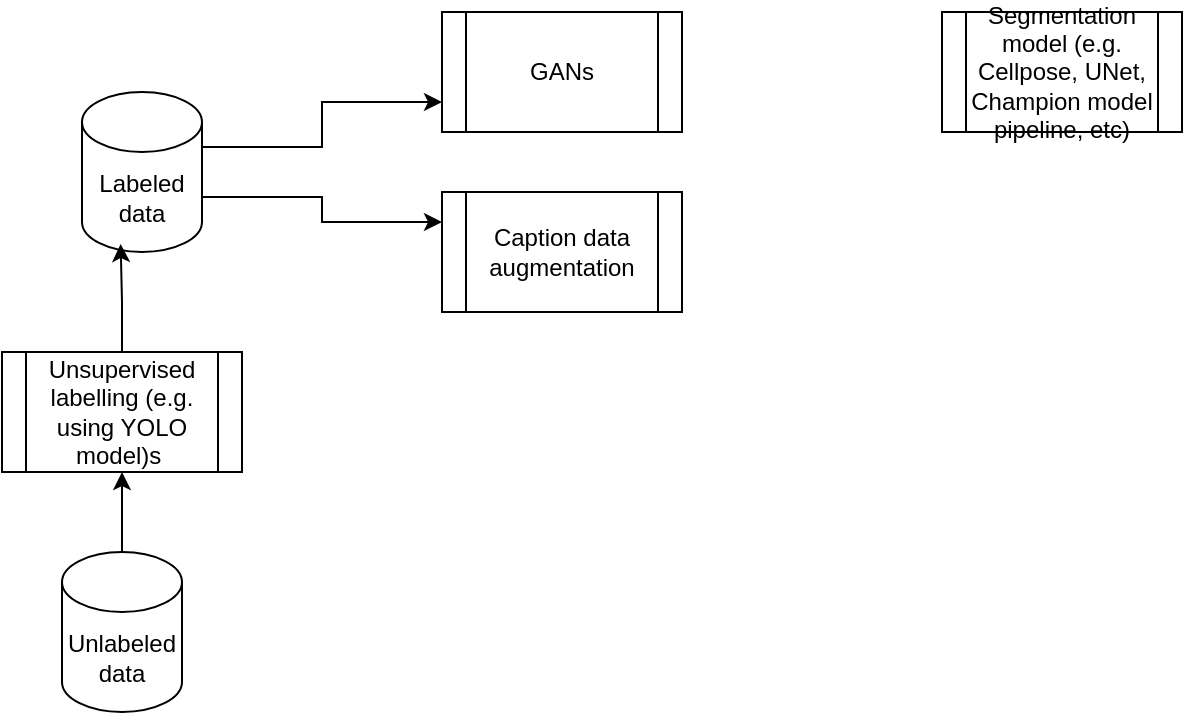 <mxfile version="26.0.16">
  <diagram id="C5RBs43oDa-KdzZeNtuy" name="Page-1">
    <mxGraphModel dx="794" dy="458" grid="1" gridSize="10" guides="1" tooltips="1" connect="1" arrows="1" fold="1" page="1" pageScale="1" pageWidth="827" pageHeight="1169" math="0" shadow="0">
      <root>
        <mxCell id="WIyWlLk6GJQsqaUBKTNV-0" />
        <mxCell id="WIyWlLk6GJQsqaUBKTNV-1" parent="WIyWlLk6GJQsqaUBKTNV-0" />
        <mxCell id="ye0ZJkxXixA_-z3q_CPX-18" style="edgeStyle=orthogonalEdgeStyle;rounded=0;orthogonalLoop=1;jettySize=auto;html=1;exitX=1;exitY=0;exitDx=0;exitDy=52.5;exitPerimeter=0;entryX=0;entryY=0.25;entryDx=0;entryDy=0;" edge="1" parent="WIyWlLk6GJQsqaUBKTNV-1" source="ye0ZJkxXixA_-z3q_CPX-0" target="ye0ZJkxXixA_-z3q_CPX-7">
          <mxGeometry relative="1" as="geometry" />
        </mxCell>
        <mxCell id="ye0ZJkxXixA_-z3q_CPX-19" style="edgeStyle=orthogonalEdgeStyle;rounded=0;orthogonalLoop=1;jettySize=auto;html=1;exitX=1;exitY=0;exitDx=0;exitDy=27.5;exitPerimeter=0;entryX=0;entryY=0.75;entryDx=0;entryDy=0;" edge="1" parent="WIyWlLk6GJQsqaUBKTNV-1" source="ye0ZJkxXixA_-z3q_CPX-0" target="ye0ZJkxXixA_-z3q_CPX-6">
          <mxGeometry relative="1" as="geometry" />
        </mxCell>
        <mxCell id="ye0ZJkxXixA_-z3q_CPX-0" value="Labeled data" style="shape=cylinder3;whiteSpace=wrap;html=1;boundedLbl=1;backgroundOutline=1;size=15;" vertex="1" parent="WIyWlLk6GJQsqaUBKTNV-1">
          <mxGeometry x="70" y="80" width="60" height="80" as="geometry" />
        </mxCell>
        <mxCell id="ye0ZJkxXixA_-z3q_CPX-16" style="edgeStyle=orthogonalEdgeStyle;rounded=0;orthogonalLoop=1;jettySize=auto;html=1;exitX=0.5;exitY=0;exitDx=0;exitDy=0;exitPerimeter=0;" edge="1" parent="WIyWlLk6GJQsqaUBKTNV-1" source="ye0ZJkxXixA_-z3q_CPX-1" target="ye0ZJkxXixA_-z3q_CPX-8">
          <mxGeometry relative="1" as="geometry" />
        </mxCell>
        <mxCell id="ye0ZJkxXixA_-z3q_CPX-1" value="Unlabeled data" style="shape=cylinder3;whiteSpace=wrap;html=1;boundedLbl=1;backgroundOutline=1;size=15;" vertex="1" parent="WIyWlLk6GJQsqaUBKTNV-1">
          <mxGeometry x="60" y="310" width="60" height="80" as="geometry" />
        </mxCell>
        <mxCell id="ye0ZJkxXixA_-z3q_CPX-6" value="GANs" style="shape=process;whiteSpace=wrap;html=1;backgroundOutline=1;" vertex="1" parent="WIyWlLk6GJQsqaUBKTNV-1">
          <mxGeometry x="250" y="40" width="120" height="60" as="geometry" />
        </mxCell>
        <mxCell id="ye0ZJkxXixA_-z3q_CPX-7" value="Caption data augmentation" style="shape=process;whiteSpace=wrap;html=1;backgroundOutline=1;" vertex="1" parent="WIyWlLk6GJQsqaUBKTNV-1">
          <mxGeometry x="250" y="130" width="120" height="60" as="geometry" />
        </mxCell>
        <mxCell id="ye0ZJkxXixA_-z3q_CPX-8" value="Unsupervised labelling (e.g. using YOLO model)s&lt;span style=&quot;background-color: transparent; color: light-dark(rgb(0, 0, 0), rgb(255, 255, 255));&quot;&gt;&amp;nbsp;&lt;/span&gt;" style="shape=process;whiteSpace=wrap;html=1;backgroundOutline=1;" vertex="1" parent="WIyWlLk6GJQsqaUBKTNV-1">
          <mxGeometry x="30" y="210" width="120" height="60" as="geometry" />
        </mxCell>
        <mxCell id="ye0ZJkxXixA_-z3q_CPX-13" style="edgeStyle=orthogonalEdgeStyle;rounded=0;orthogonalLoop=1;jettySize=auto;html=1;exitX=0.5;exitY=0;exitDx=0;exitDy=0;entryX=0.322;entryY=0.95;entryDx=0;entryDy=0;entryPerimeter=0;" edge="1" parent="WIyWlLk6GJQsqaUBKTNV-1" source="ye0ZJkxXixA_-z3q_CPX-8" target="ye0ZJkxXixA_-z3q_CPX-0">
          <mxGeometry relative="1" as="geometry" />
        </mxCell>
        <mxCell id="ye0ZJkxXixA_-z3q_CPX-20" value="Segmentation model (e.g. Cellpose, UNet, Champion model pipeline, etc)" style="shape=process;whiteSpace=wrap;html=1;backgroundOutline=1;" vertex="1" parent="WIyWlLk6GJQsqaUBKTNV-1">
          <mxGeometry x="500" y="40" width="120" height="60" as="geometry" />
        </mxCell>
      </root>
    </mxGraphModel>
  </diagram>
</mxfile>
